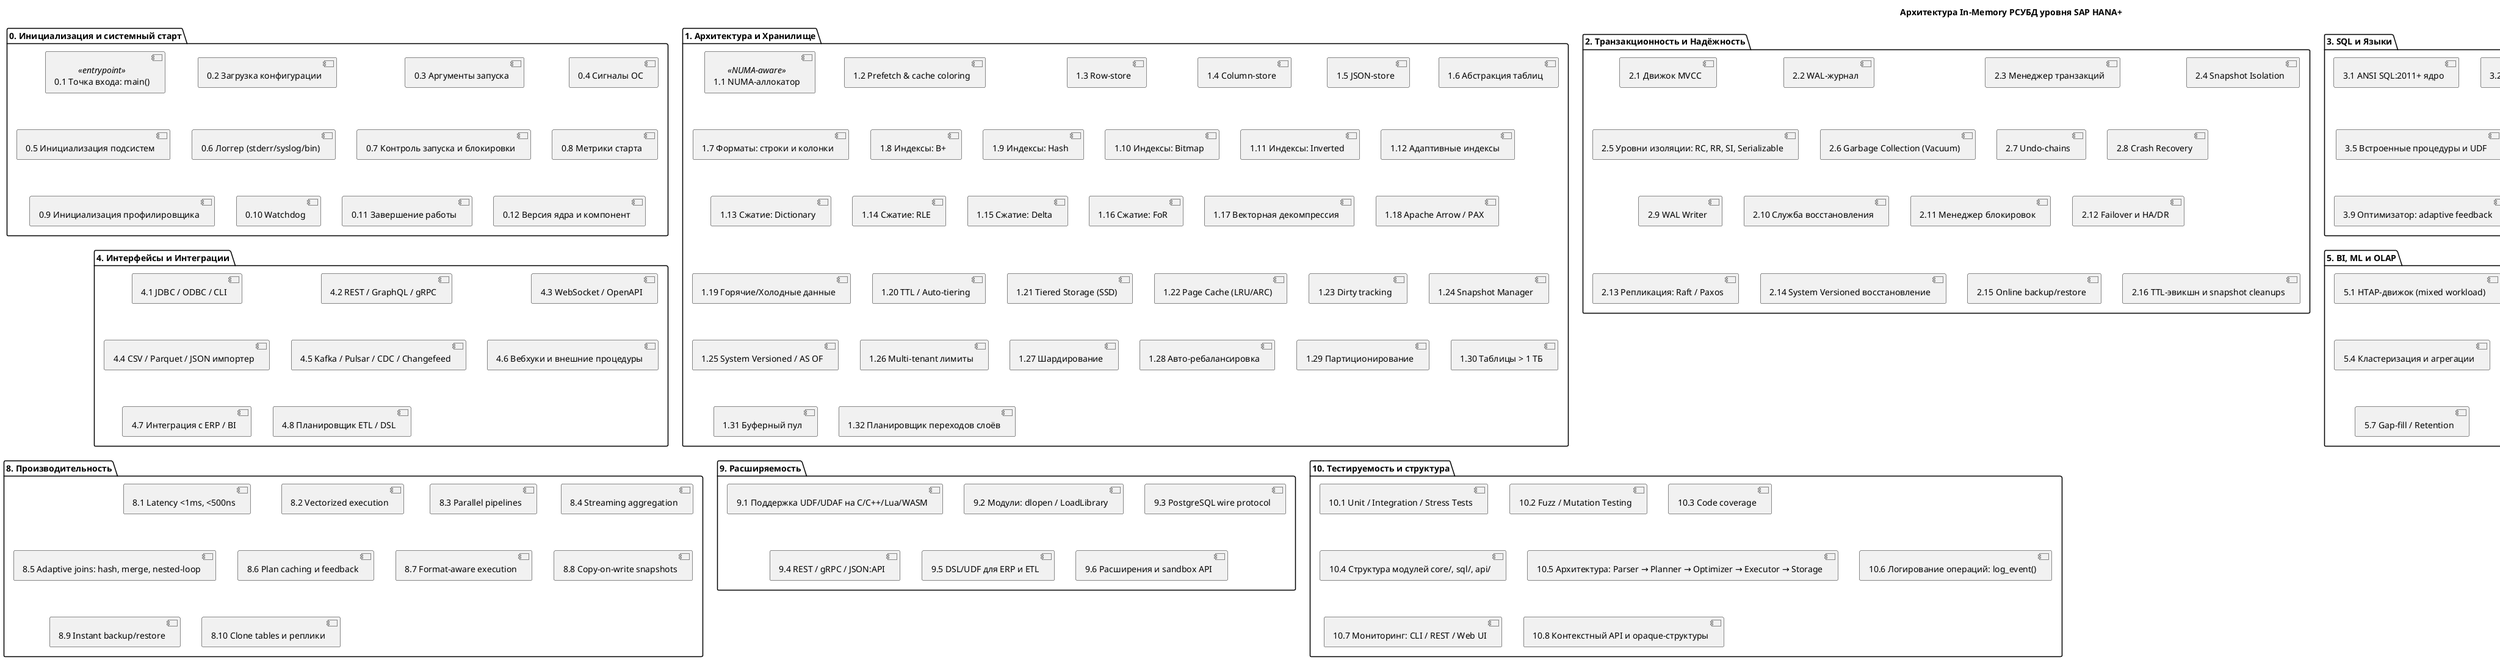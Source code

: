 @startuml
title Архитектура In-Memory РСУБД уровня SAP HANA+

skinparam rectangle {
  StereotypeFontColor black
  StereotypeFontSize 11
}
skinparam shadowing false
skinparam linetype ortho
hide empty members

package "0. Инициализация и системный старт" {
  [0.1 Точка входа: main()] <<entrypoint>>
  [0.2 Загрузка конфигурации]
  [0.3 Аргументы запуска]
  [0.4 Сигналы ОС]
  [0.5 Инициализация подсистем]
  [0.6 Логгер (stderr/syslog/bin)]
  [0.7 Контроль запуска и блокировки]
  [0.8 Метрики старта]
  [0.9 Инициализация профилировщика]
  [0.10 Watchdog]
  [0.11 Завершение работы]
  [0.12 Версия ядра и компонент]
}

package "1. Архитектура и Хранилище" {
  [1.1 NUMA-аллокатор] <<NUMA-aware>>
  [1.2 Prefetch & cache coloring]
  [1.3 Row-store]
  [1.4 Column-store]
  [1.5 JSON-store]
  [1.6 Абстракция таблиц]
  [1.7 Форматы: строки и колонки]
  [1.8 Индексы: B+]
  [1.9 Индексы: Hash]
  [1.10 Индексы: Bitmap]
  [1.11 Индексы: Inverted]
  [1.12 Адаптивные индексы]
  [1.13 Сжатие: Dictionary]
  [1.14 Сжатие: RLE]
  [1.15 Сжатие: Delta]
  [1.16 Сжатие: FoR]
  [1.17 Векторная декомпрессия]
  [1.18 Apache Arrow / PAX]
  [1.19 Горячие/Холодные данные]
  [1.20 TTL / Auto-tiering]
  [1.21 Tiered Storage (SSD)]
  [1.22 Page Cache (LRU/ARC)]
  [1.23 Dirty tracking]
  [1.24 Snapshot Manager]
  [1.25 System Versioned / AS OF]
  [1.26 Multi-tenant лимиты]
  [1.27 Шардирование]
  [1.28 Авто-ребалансировка]
  [1.29 Партиционирование]
  [1.30 Таблицы > 1 ТБ]
  [1.31 Буферный пул]
  [1.32 Планировщик переходов слоёв]
}

package "2. Транзакционность и Надёжность" {
  [2.1 Движок MVCC]
  [2.2 WAL-журнал]
  [2.3 Менеджер транзакций]
  [2.4 Snapshot Isolation]
  [2.5 Уровни изоляции: RC, RR, SI, Serializable]
  [2.6 Garbage Collection (Vacuum)]
  [2.7 Undo-chains]
  [2.8 Crash Recovery]
  [2.9 WAL Writer]
  [2.10 Служба восстановления]
  [2.11 Менеджер блокировок]
  [2.12 Failover и HA/DR]
  [2.13 Репликация: Raft / Paxos]
  [2.14 System Versioned восстановление]
  [2.15 Online backup/restore]
  [2.16 TTL-эвикшн и snapshot cleanups]
}

package "3. SQL и Языки" {
  [3.1 ANSI SQL:2011+ ядро]
  [3.2 JSON и аналитические расширения]
  [3.3 Парсер SQL и CTE]
  [3.4 DSL транзакций (PL/SQL)]
  [3.5 Встроенные процедуры и UDF]
  [3.6 Оконные функции]
  [3.7 Оптимизатор: cost-based]
  [3.8 Оптимизатор: rule-based]
  [3.9 Оптимизатор: adaptive feedback]
  [3.10 Реоптимизация и кэширование]
  [3.11 Расширения: MATCH_RECOGNIZE, FILTER]
  [3.12 Интерпретатор + JIT]
}

package "4. Интерфейсы и Интеграции" {
  [4.1 JDBC / ODBC / CLI]
  [4.2 REST / GraphQL / gRPC]
  [4.3 WebSocket / OpenAPI]
  [4.4 CSV / Parquet / JSON импортер]
  [4.5 Kafka / Pulsar / CDC / Changefeed]
  [4.6 Вебхуки и внешние процедуры]
  [4.7 Интеграция с ERP / BI]
  [4.8 Планировщик ETL / DSL]
}

package "5. BI, ML и OLAP" {
  [5.1 HTAP-движок (mixed workload)]
  [5.2 Views и Materialized Views]
  [5.3 Time Series функции]
  [5.4 Кластеризация и агрегации]
  [5.5 ROLLUP / CUBE / Adaptive Aggregates]
  [5.6 SQL-инференс: ONNX / TF / Torch]
  [5.7 Gap-fill / Retention]
}

package "6. Безопасность" {
  [6.1 RBAC / ABAC]
  [6.2 TLS / JWT / mTLS]
  [6.3 Шифрование TDE]
  [6.4 Защита от SQL-инъекций]
  [6.5 Row/Column-level security]
  [6.6 Access Policy Engine]
  [6.7 Аудит DML/DDL]
  [6.8 Политики предикатов]
  [6.9 Иммутабельные лог-цепочки]
}

package "7. Observability и DevOps" {
  [7.1 Метрики: Prometheus / OpenMetrics]
  [7.2 Трейсинг: OpenTelemetry / Jaeger]
  [7.3 Логирование: syslog, stderr, binary]
  [7.4 Профилировка: flamegraph, timeline]
  [7.5 Fuzzing: libFuzzer, AFL++]
  [7.6 Fault injection и chaos testing]
  [7.7 CI/CD: GitHub Actions, Ninja]
  [7.8 Schema evolution / live reload]
  [7.9 Instant rollback и версионирование]
}

package "8. Производительность" {
  [8.1 Latency <1ms, <500ns]
  [8.2 Vectorized execution]
  [8.3 Parallel pipelines]
  [8.4 Streaming aggregation]
  [8.5 Adaptive joins: hash, merge, nested-loop]
  [8.6 Plan caching и feedback]
  [8.7 Format-aware execution]
  [8.8 Copy-on-write snapshots]
  [8.9 Instant backup/restore]
  [8.10 Clone tables и реплики]
}

package "9. Расширяемость" {
  [9.1 Поддержка UDF/UDAF на C/C++/Lua/WASM]
  [9.2 Модули: dlopen / LoadLibrary]
  [9.3 PostgreSQL wire protocol]
  [9.4 REST / gRPC / JSON:API]
  [9.5 DSL/UDF для ERP и ETL]
  [9.6 Расширения и sandbox API]
}

package "10. Тестируемость и структура" {
  [10.1 Unit / Integration / Stress Tests]
  [10.2 Fuzz / Mutation Testing]
  [10.3 Code coverage]
  [10.4 Структура модулей core/, sql/, api/]
  [10.5 Архитектура: Parser → Planner → Optimizer → Executor → Storage]
  [10.6 Логирование операций: log_event()]
  [10.7 Мониторинг: CLI / REST / Web UI]
  [10.8 Контекстный API и opaque-структуры]
}

@enduml

